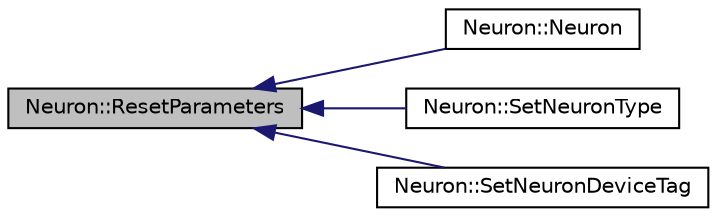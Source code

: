 digraph "Neuron::ResetParameters"
{
  edge [fontname="Helvetica",fontsize="10",labelfontname="Helvetica",labelfontsize="10"];
  node [fontname="Helvetica",fontsize="10",shape=record];
  rankdir="LR";
  Node1 [label="Neuron::ResetParameters",height=0.2,width=0.4,color="black", fillcolor="grey75", style="filled", fontcolor="black"];
  Node1 -> Node2 [dir="back",color="midnightblue",fontsize="10",style="solid",fontname="Helvetica"];
  Node2 [label="Neuron::Neuron",height=0.2,width=0.4,color="black", fillcolor="white", style="filled",URL="$class_neuron.html#a9134a1ad1b95ead683b1579173ff60b2"];
  Node1 -> Node3 [dir="back",color="midnightblue",fontsize="10",style="solid",fontname="Helvetica"];
  Node3 [label="Neuron::SetNeuronType",height=0.2,width=0.4,color="black", fillcolor="white", style="filled",URL="$class_neuron.html#a4be32ce4fdb5aa8738542ea59b06274c"];
  Node1 -> Node4 [dir="back",color="midnightblue",fontsize="10",style="solid",fontname="Helvetica"];
  Node4 [label="Neuron::SetNeuronDeviceTag",height=0.2,width=0.4,color="black", fillcolor="white", style="filled",URL="$class_neuron.html#a7adf002eefafed3f63222c049ba0e76b"];
}
